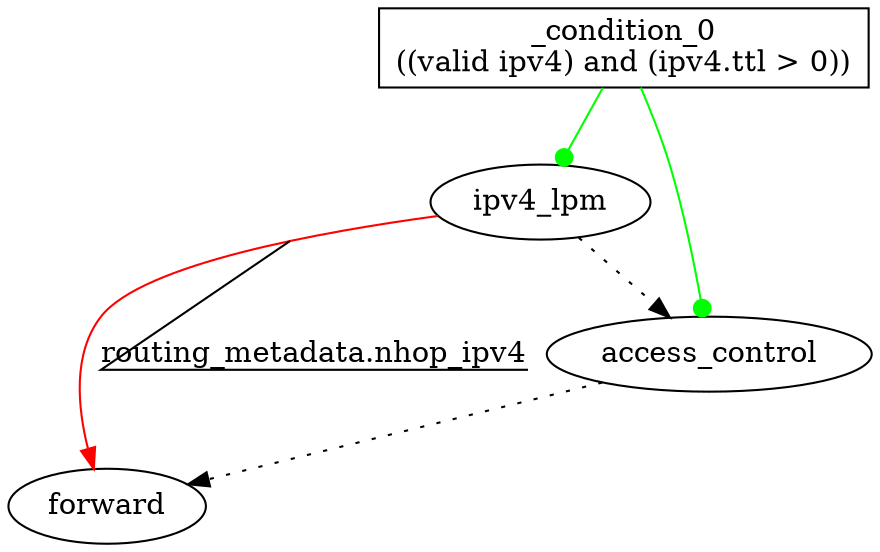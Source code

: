 digraph ingress {
_condition_0 [shape=box label="_condition_0\n((valid ipv4) and (ipv4.ttl > 0))"];
ipv4_lpm -> access_control [style=dotted ];
ipv4_lpm -> forward [color=red label="routing_metadata.nhop_ipv4" decorate=true];
access_control -> forward [style=dotted ];
_condition_0 -> ipv4_lpm [color=green label="" decorate=true arrowhead = dot];
_condition_0 -> access_control [color=green label="" decorate=true arrowhead = dot];
}
